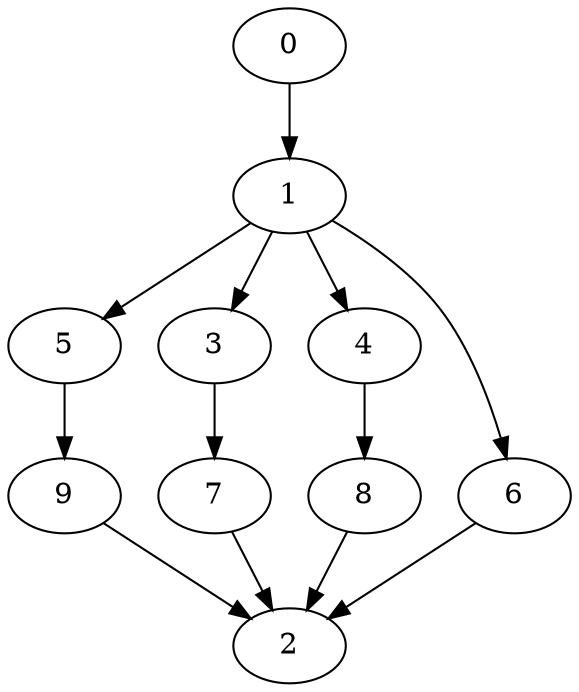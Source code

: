 digraph "SeriesParallel-MaxBf-5_Nodes_10_CCR_1.00_WeightType_Random#3" {
	graph ["Duplicate states"=0,
		GraphType=S_P,
		"Max states in OPEN"=0,
		Modes="120000ms; topo-ordered tasks, ; Pruning: task equivalence, fixed order ready list, ; F-value: ; Optimisation: best schedule length (\
SL) optimisation on equal, ",
		NumberOfTasks=10,
		"Pruned using list schedule length"=999,
		"States removed from OPEN"=0,
		TargetSystem="Homogeneous-4",
		"Time to schedule (ms)"=134,
		"Total idle time"=61,
		"Total schedule length"=43,
		"Total sequential time"=64,
		"Total states created"=2559
	];
	0	["Finish time"=3,
		Processor=0,
		"Start time"=0,
		Weight=3];
	1	["Finish time"=16,
		Processor=0,
		"Start time"=3,
		Weight=13];
	0 -> 1	[Weight=6];
	5	["Finish time"=21,
		Processor=0,
		"Start time"=16,
		Weight=5];
	1 -> 5	[Weight=5];
	3	["Finish time"=24,
		Processor=1,
		"Start time"=21,
		Weight=3];
	1 -> 3	[Weight=5];
	4	["Finish time"=25,
		Processor=2,
		"Start time"=19,
		Weight=6];
	1 -> 4	[Weight=3];
	6	["Finish time"=23,
		Processor=3,
		"Start time"=18,
		Weight=5];
	1 -> 6	[Weight=2];
	9	["Finish time"=31,
		Processor=0,
		"Start time"=21,
		Weight=10];
	5 -> 9	[Weight=5];
	7	["Finish time"=36,
		Processor=0,
		"Start time"=33,
		Weight=3];
	3 -> 7	[Weight=9];
	8	["Finish time"=35,
		Processor=2,
		"Start time"=25,
		Weight=10];
	4 -> 8	[Weight=4];
	2	["Finish time"=43,
		Processor=0,
		"Start time"=37,
		Weight=6];
	9 -> 2	[Weight=8];
	7 -> 2	[Weight=10];
	8 -> 2	[Weight=2];
	6 -> 2	[Weight=5];
}

